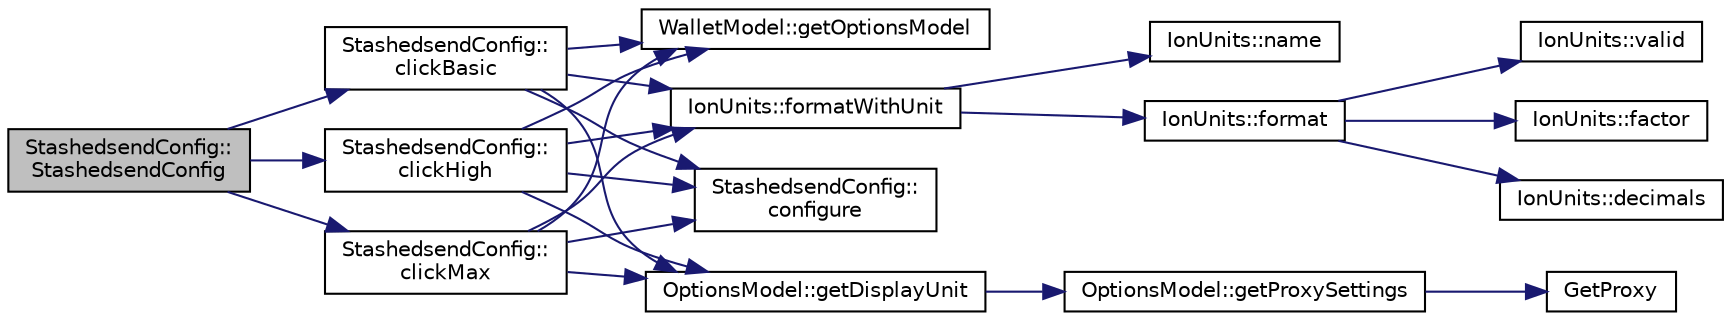 digraph "StashedsendConfig::StashedsendConfig"
{
  edge [fontname="Helvetica",fontsize="10",labelfontname="Helvetica",labelfontsize="10"];
  node [fontname="Helvetica",fontsize="10",shape=record];
  rankdir="LR";
  Node0 [label="StashedsendConfig::\lStashedsendConfig",height=0.2,width=0.4,color="black", fillcolor="grey75", style="filled", fontcolor="black"];
  Node0 -> Node1 [color="midnightblue",fontsize="10",style="solid",fontname="Helvetica"];
  Node1 [label="StashedsendConfig::\lclickBasic",height=0.2,width=0.4,color="black", fillcolor="white", style="filled",URL="$class_stashedsend_config.html#a6b4fbf9645e083addcc01e87fd0299c9"];
  Node1 -> Node2 [color="midnightblue",fontsize="10",style="solid",fontname="Helvetica"];
  Node2 [label="StashedsendConfig::\lconfigure",height=0.2,width=0.4,color="black", fillcolor="white", style="filled",URL="$class_stashedsend_config.html#adb0abe8bb4e67908c9b2e59c9f0697a6"];
  Node1 -> Node3 [color="midnightblue",fontsize="10",style="solid",fontname="Helvetica"];
  Node3 [label="IonUnits::formatWithUnit",height=0.2,width=0.4,color="black", fillcolor="white", style="filled",URL="$class_ion_units.html#a07052cd4b4b8496b73ffe657432a8624",tooltip="Format as string (with unit) "];
  Node3 -> Node4 [color="midnightblue",fontsize="10",style="solid",fontname="Helvetica"];
  Node4 [label="IonUnits::format",height=0.2,width=0.4,color="black", fillcolor="white", style="filled",URL="$class_ion_units.html#a7cf8cdbd0a24c418ae91b511fac5bee4",tooltip="Format as string. "];
  Node4 -> Node5 [color="midnightblue",fontsize="10",style="solid",fontname="Helvetica"];
  Node5 [label="IonUnits::valid",height=0.2,width=0.4,color="black", fillcolor="white", style="filled",URL="$class_ion_units.html#a23c5b1306ed473dbb2375a6675a2ce13",tooltip="Is unit ID valid? "];
  Node4 -> Node6 [color="midnightblue",fontsize="10",style="solid",fontname="Helvetica"];
  Node6 [label="IonUnits::factor",height=0.2,width=0.4,color="black", fillcolor="white", style="filled",URL="$class_ion_units.html#a210814a200496caf63083ed4abd1bd24",tooltip="Number of Satoshis (1e-8) per unit. "];
  Node4 -> Node7 [color="midnightblue",fontsize="10",style="solid",fontname="Helvetica"];
  Node7 [label="IonUnits::decimals",height=0.2,width=0.4,color="black", fillcolor="white", style="filled",URL="$class_ion_units.html#a5e9c7a5b666b858c171760273c51c9d7",tooltip="Number of decimals left. "];
  Node3 -> Node8 [color="midnightblue",fontsize="10",style="solid",fontname="Helvetica"];
  Node8 [label="IonUnits::name",height=0.2,width=0.4,color="black", fillcolor="white", style="filled",URL="$class_ion_units.html#a5bb4881389b09aeeb0bc235e87e0a42f",tooltip="Short name. "];
  Node1 -> Node9 [color="midnightblue",fontsize="10",style="solid",fontname="Helvetica"];
  Node9 [label="WalletModel::getOptionsModel",height=0.2,width=0.4,color="black", fillcolor="white", style="filled",URL="$class_wallet_model.html#a96d53e56b3f8f07537ea2523f7a7d300"];
  Node1 -> Node10 [color="midnightblue",fontsize="10",style="solid",fontname="Helvetica"];
  Node10 [label="OptionsModel::getDisplayUnit",height=0.2,width=0.4,color="black", fillcolor="white", style="filled",URL="$class_options_model.html#a3b6e4d4ef42be3aaba315b8cd14f468e"];
  Node10 -> Node11 [color="midnightblue",fontsize="10",style="solid",fontname="Helvetica"];
  Node11 [label="OptionsModel::getProxySettings",height=0.2,width=0.4,color="black", fillcolor="white", style="filled",URL="$class_options_model.html#a0fa582a801df3753c2c50840c40bb350"];
  Node11 -> Node12 [color="midnightblue",fontsize="10",style="solid",fontname="Helvetica"];
  Node12 [label="GetProxy",height=0.2,width=0.4,color="black", fillcolor="white", style="filled",URL="$netbase_8cpp.html#a4e67b39fc1769663260d791d2f4d049d"];
  Node0 -> Node13 [color="midnightblue",fontsize="10",style="solid",fontname="Helvetica"];
  Node13 [label="StashedsendConfig::\lclickHigh",height=0.2,width=0.4,color="black", fillcolor="white", style="filled",URL="$class_stashedsend_config.html#a06e5cc8150f163529d46c93085039f03"];
  Node13 -> Node2 [color="midnightblue",fontsize="10",style="solid",fontname="Helvetica"];
  Node13 -> Node3 [color="midnightblue",fontsize="10",style="solid",fontname="Helvetica"];
  Node13 -> Node9 [color="midnightblue",fontsize="10",style="solid",fontname="Helvetica"];
  Node13 -> Node10 [color="midnightblue",fontsize="10",style="solid",fontname="Helvetica"];
  Node0 -> Node14 [color="midnightblue",fontsize="10",style="solid",fontname="Helvetica"];
  Node14 [label="StashedsendConfig::\lclickMax",height=0.2,width=0.4,color="black", fillcolor="white", style="filled",URL="$class_stashedsend_config.html#a1c0027df4b89dd270fdb5f5a09df4236"];
  Node14 -> Node2 [color="midnightblue",fontsize="10",style="solid",fontname="Helvetica"];
  Node14 -> Node3 [color="midnightblue",fontsize="10",style="solid",fontname="Helvetica"];
  Node14 -> Node9 [color="midnightblue",fontsize="10",style="solid",fontname="Helvetica"];
  Node14 -> Node10 [color="midnightblue",fontsize="10",style="solid",fontname="Helvetica"];
}
